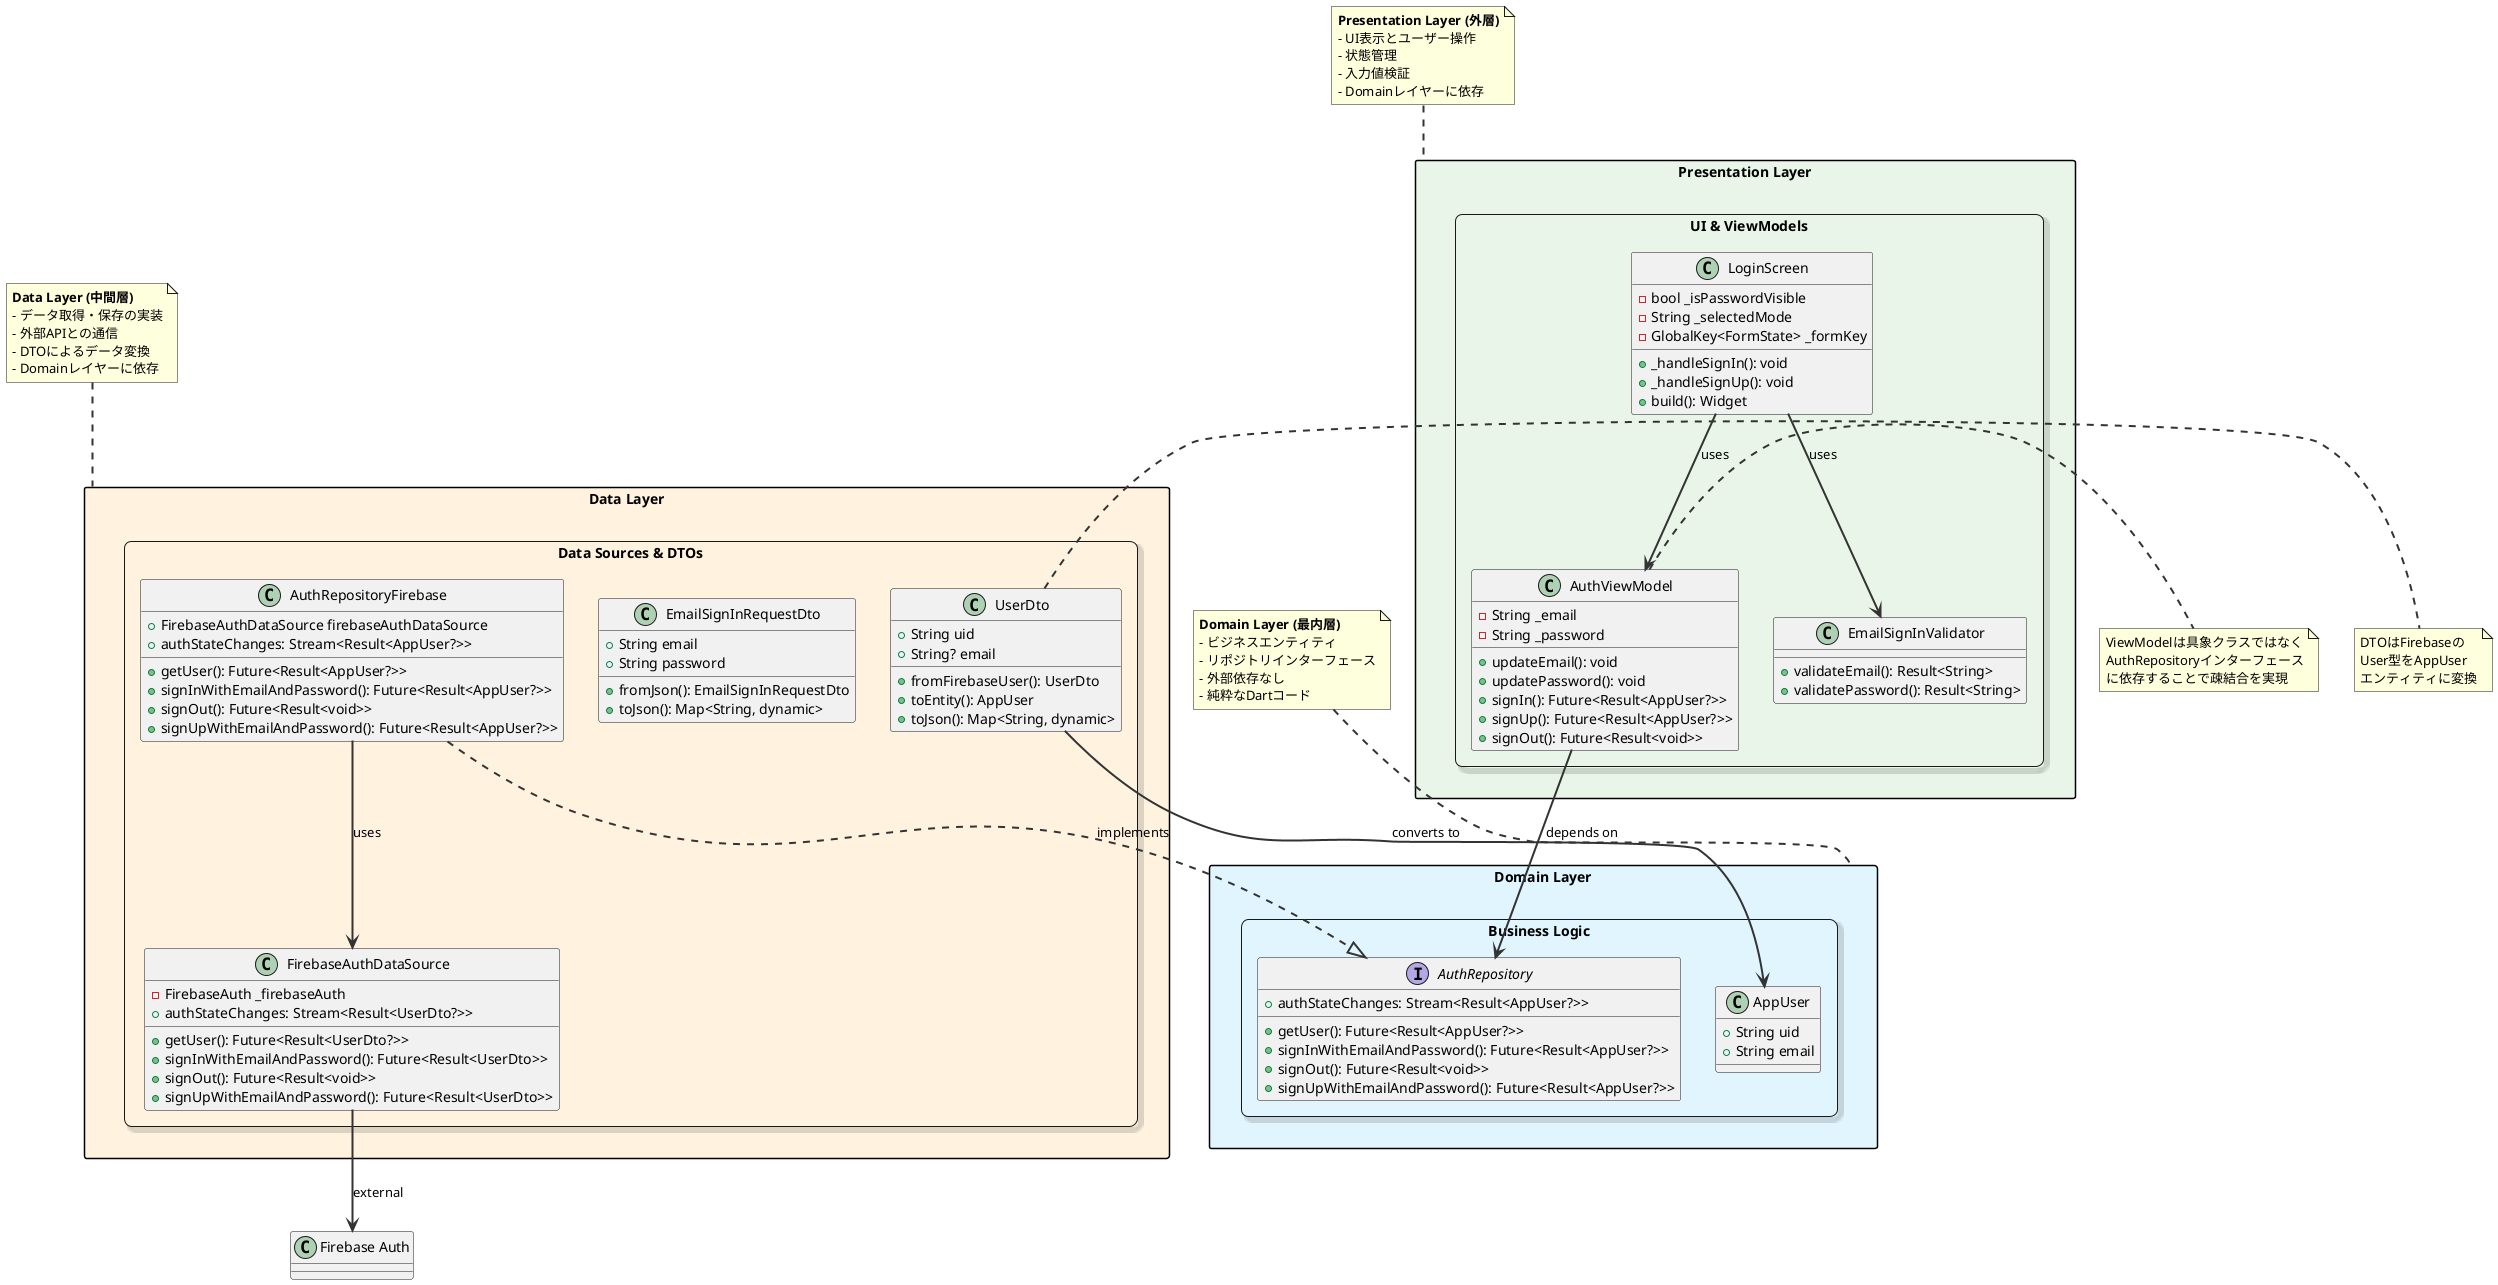 @startuml Flutter_Clean_Architecture_Auth

!define DOMAIN_COLOR #E1F5FE
!define DATA_COLOR #FFF3E0  
!define PRESENTATION_COLOR #E8F5E8

skinparam packageStyle rectangle
skinparam rectangle {
    roundCorner 15
    shadowing true
}

skinparam arrow {
    thickness 2
    color #333333
}

package "Presentation Layer" PRESENTATION_COLOR {
    rectangle "UI & ViewModels" {
        class LoginScreen {
            -bool _isPasswordVisible
            -String _selectedMode
            -GlobalKey<FormState> _formKey
            +_handleSignIn(): void
            +_handleSignUp(): void
            +build(): Widget
        }
        
        class AuthViewModel {
            -String _email
            -String _password
            +updateEmail(): void
            +updatePassword(): void
            +signIn(): Future<Result<AppUser?>>
            +signUp(): Future<Result<AppUser?>>
            +signOut(): Future<Result<void>>
        }
        
        class EmailSignInValidator {
            +validateEmail(): Result<String>
            +validatePassword(): Result<String>
        }
    }
}

package "Domain Layer" DOMAIN_COLOR {
    rectangle "Business Logic" {
        class AppUser {
            +String uid
            +String email
        }
        
        interface AuthRepository {
            +authStateChanges: Stream<Result<AppUser?>>
            +getUser(): Future<Result<AppUser?>>
            +signInWithEmailAndPassword(): Future<Result<AppUser?>>
            +signOut(): Future<Result<void>>
            +signUpWithEmailAndPassword(): Future<Result<AppUser?>>
        }
    }
}

package "Data Layer" DATA_COLOR {
    rectangle "Data Sources & DTOs" {
        class UserDto {
            +String uid
            +String? email
            +fromFirebaseUser(): UserDto
            +toEntity(): AppUser
            +toJson(): Map<String, dynamic>
        }
        
        class EmailSignInRequestDto {
            +String email
            +String password
            +fromJson(): EmailSignInRequestDto
            +toJson(): Map<String, dynamic>
        }
        
        class FirebaseAuthDataSource {
            -FirebaseAuth _firebaseAuth
            +authStateChanges: Stream<Result<UserDto?>>
            +getUser(): Future<Result<UserDto?>>
            +signInWithEmailAndPassword(): Future<Result<UserDto>>
            +signOut(): Future<Result<void>>
            +signUpWithEmailAndPassword(): Future<Result<UserDto>>
        }
        
        class AuthRepositoryFirebase {
            +FirebaseAuthDataSource firebaseAuthDataSource
            +authStateChanges: Stream<Result<AppUser?>>
            +getUser(): Future<Result<AppUser?>>
            +signInWithEmailAndPassword(): Future<Result<AppUser?>>
            +signOut(): Future<Result<void>>
            +signUpWithEmailAndPassword(): Future<Result<AppUser?>>
        }
    }
}

' 依存関係の矢印
AuthViewModel --> AuthRepository : depends on
LoginScreen --> AuthViewModel : uses
LoginScreen --> EmailSignInValidator : uses

AuthRepositoryFirebase ..|> AuthRepository : implements
AuthRepositoryFirebase --> FirebaseAuthDataSource : uses
UserDto --> AppUser : converts to

' 外部依存
FirebaseAuthDataSource --> "Firebase Auth" : external

note top of "Domain Layer"
**Domain Layer (最内層)**
- ビジネスエンティティ
- リポジトリインターフェース
- 外部依存なし
- 純粋なDartコード
end note

note top of "Data Layer"
**Data Layer (中間層)**
- データ取得・保存の実装
- 外部APIとの通信
- DTOによるデータ変換
- Domainレイヤーに依存
end note

note top of "Presentation Layer"
**Presentation Layer (外層)**
- UI表示とユーザー操作
- 状態管理
- 入力値検証
- Domainレイヤーに依存
end note

note right of AuthViewModel
ViewModelは具象クラスではなく
AuthRepositoryインターフェース
に依存することで疎結合を実現
end note

note right of UserDto
DTOはFirebaseの
User型をAppUser
エンティティに変換
end note

@enduml